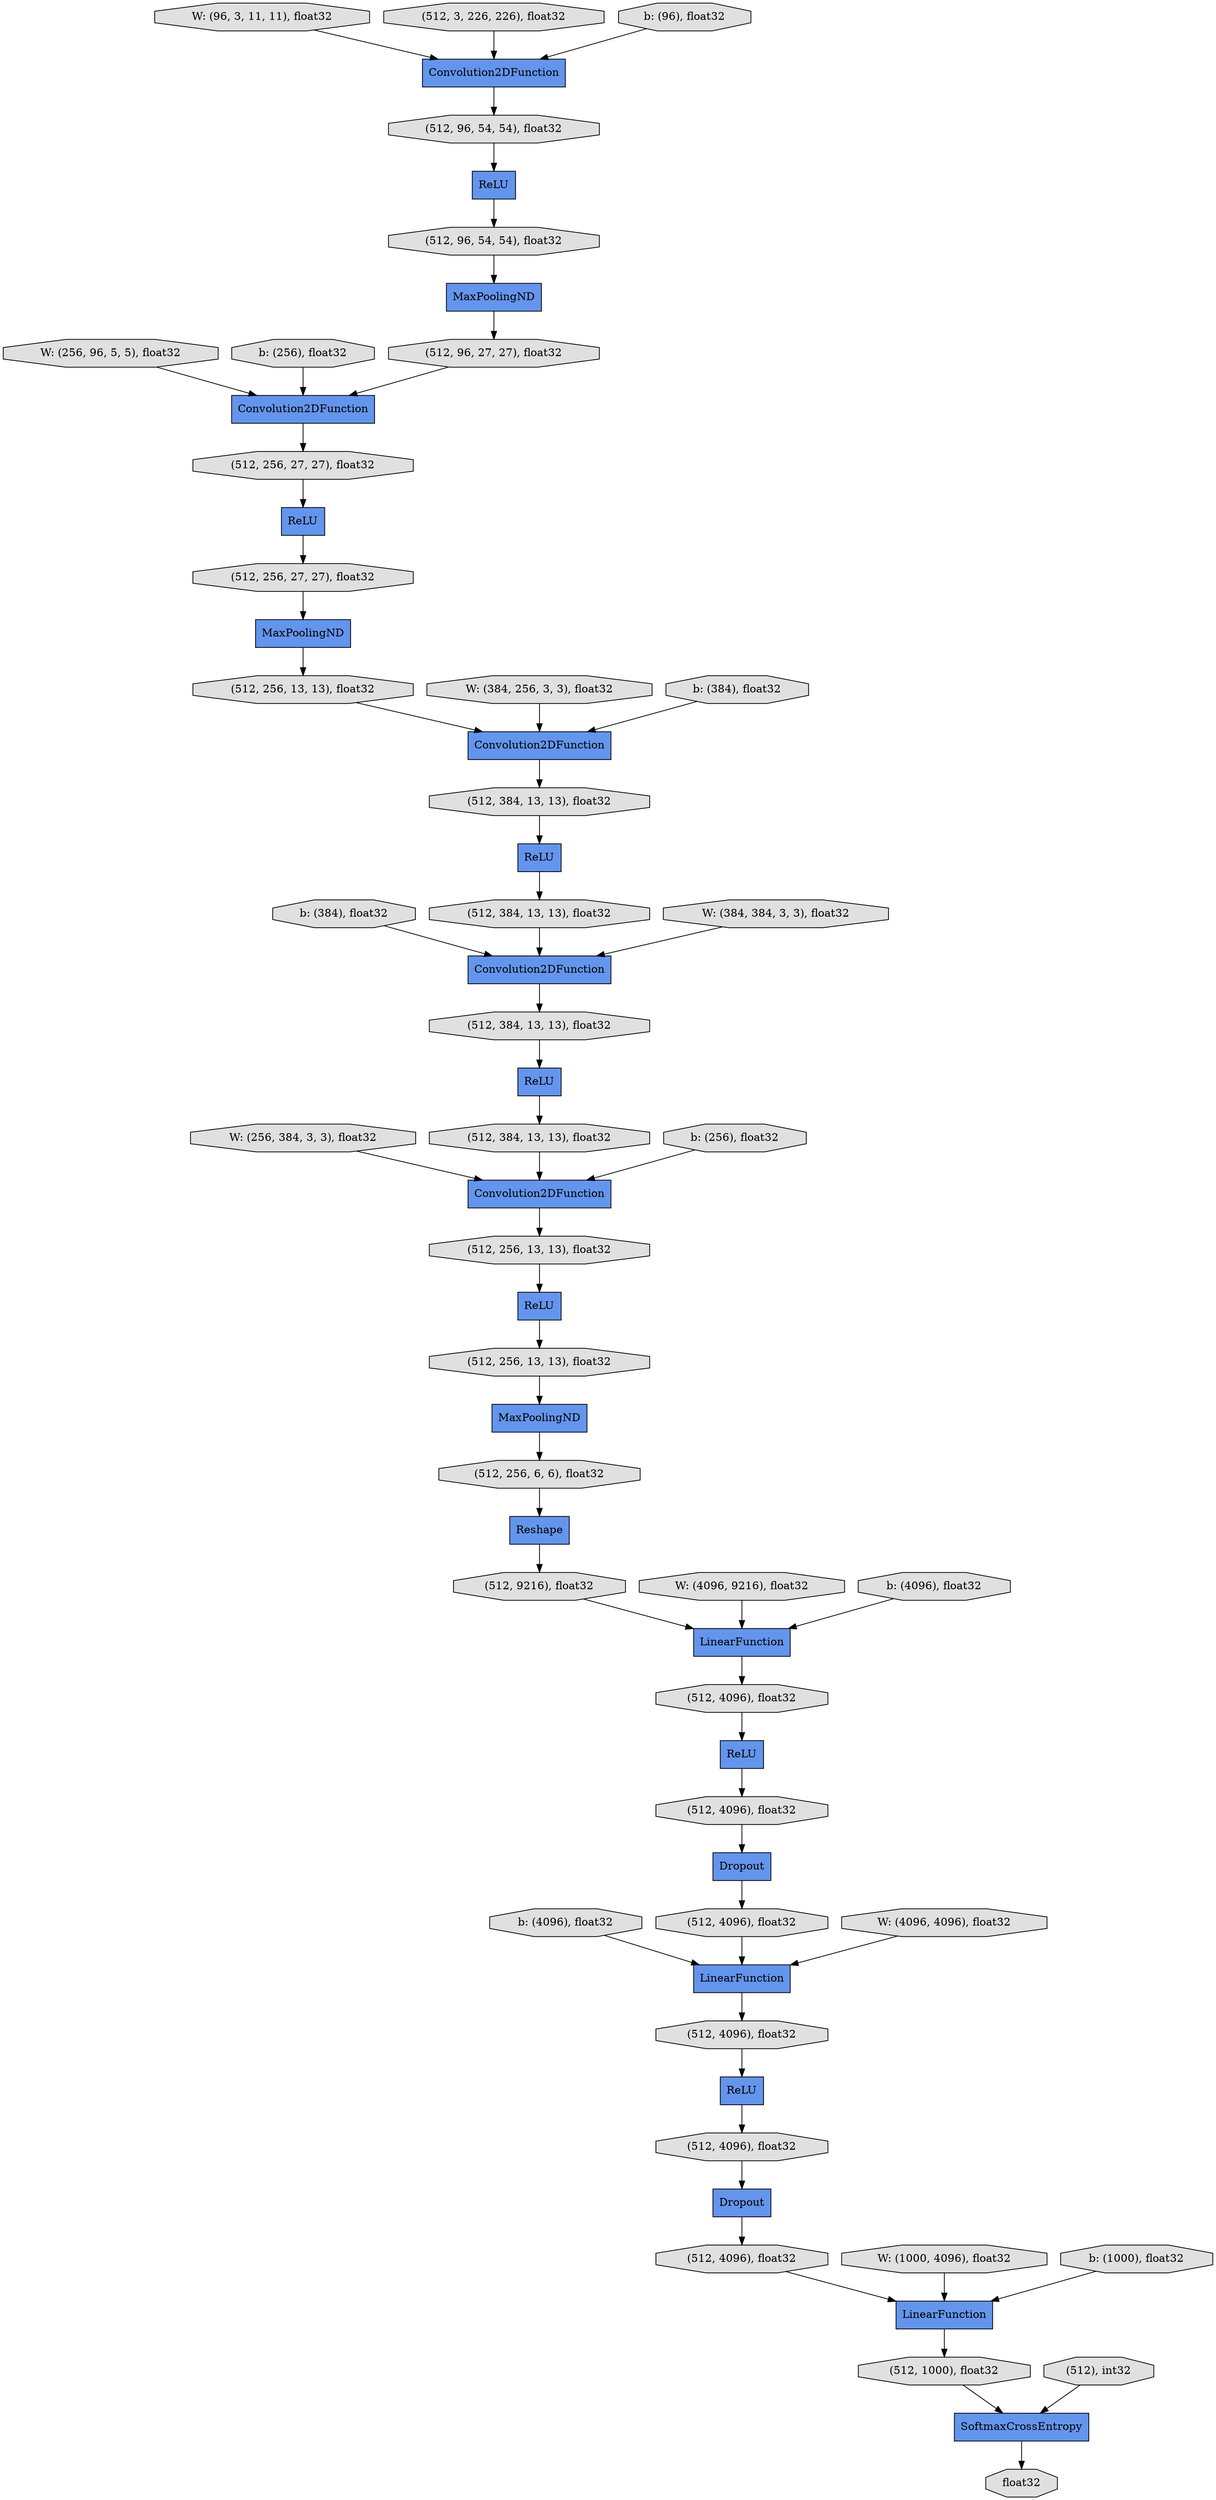 digraph graphname{rankdir=TB;47212635320400 [label="b: (4096), float32",shape="octagon",fillcolor="#E0E0E0",style="filled"];47214054754384 [label="ReLU",shape="record",fillcolor="#6495ED",style="filled"];47212635293776 [label="b: (384), float32",shape="octagon",fillcolor="#E0E0E0",style="filled"];47214033137808 [label="(512, 4096), float32",shape="octagon",fillcolor="#E0E0E0",style="filled"];47214054754448 [label="(512, 384, 13, 13), float32",shape="octagon",fillcolor="#E0E0E0",style="filled"];47214054191312 [label="SoftmaxCrossEntropy",shape="record",fillcolor="#6495ED",style="filled"];47214033033424 [label="(512), int32",shape="octagon",fillcolor="#E0E0E0",style="filled"];47212635320720 [label="W: (1000, 4096), float32",shape="octagon",fillcolor="#E0E0E0",style="filled"];47212635294096 [label="W: (256, 384, 3, 3), float32",shape="octagon",fillcolor="#E0E0E0",style="filled"];47214054214096 [label="ReLU",shape="record",fillcolor="#6495ED",style="filled"];47214054754768 [label="(512, 384, 13, 13), float32",shape="octagon",fillcolor="#E0E0E0",style="filled"];47212440105424 [label="W: (96, 3, 11, 11), float32",shape="octagon",fillcolor="#E0E0E0",style="filled"];47214054679056 [label="LinearFunction",shape="record",fillcolor="#6495ED",style="filled"];47214033138192 [label="(512, 9216), float32",shape="octagon",fillcolor="#E0E0E0",style="filled"];47214054214160 [label="(512, 256, 13, 13), float32",shape="octagon",fillcolor="#E0E0E0",style="filled"];47214054754832 [label="(512, 256, 13, 13), float32",shape="octagon",fillcolor="#E0E0E0",style="filled"];47214054754896 [label="ReLU",shape="record",fillcolor="#6495ED",style="filled"];47212635292176 [label="W: (256, 96, 5, 5), float32",shape="octagon",fillcolor="#E0E0E0",style="filled"];47214033138320 [label="Dropout",shape="record",fillcolor="#6495ED",style="filled"];47214054312592 [label="(512, 256, 6, 6), float32",shape="octagon",fillcolor="#E0E0E0",style="filled"];47214033138384 [label="(512, 4096), float32",shape="octagon",fillcolor="#E0E0E0",style="filled"];47214054679248 [label="(512, 384, 13, 13), float32",shape="octagon",fillcolor="#E0E0E0",style="filled"];47212635294416 [label="b: (256), float32",shape="octagon",fillcolor="#E0E0E0",style="filled"];47214054437584 [label="Convolution2DFunction",shape="record",fillcolor="#6495ED",style="filled"];47212635321104 [label="b: (1000), float32",shape="octagon",fillcolor="#E0E0E0",style="filled"];47214054679312 [label="Dropout",shape="record",fillcolor="#6495ED",style="filled"];47214054755088 [label="Convolution2DFunction",shape="record",fillcolor="#6495ED",style="filled"];47214054753040 [label="(512, 96, 54, 54), float32",shape="octagon",fillcolor="#E0E0E0",style="filled"];47214033138512 [label="(512, 4096), float32",shape="octagon",fillcolor="#E0E0E0",style="filled"];47212635292496 [label="b: (256), float32",shape="octagon",fillcolor="#E0E0E0",style="filled"];47214033138576 [label="(512, 4096), float32",shape="octagon",fillcolor="#E0E0E0",style="filled"];47214054755216 [label="MaxPoolingND",shape="record",fillcolor="#6495ED",style="filled"];47212635423632 [label="Convolution2DFunction",shape="record",fillcolor="#6495ED",style="filled"];47214033034192 [label="(512, 4096), float32",shape="octagon",fillcolor="#E0E0E0",style="filled"];47214032921552 [label="ReLU",shape="record",fillcolor="#6495ED",style="filled"];47212635294736 [label="W: (4096, 9216), float32",shape="octagon",fillcolor="#E0E0E0",style="filled"];47212635423760 [label="MaxPoolingND",shape="record",fillcolor="#6495ED",style="filled"];47214033138768 [label="LinearFunction",shape="record",fillcolor="#6495ED",style="filled"];47214054755408 [label="(512, 384, 13, 13), float32",shape="octagon",fillcolor="#E0E0E0",style="filled"];47212635292816 [label="W: (384, 256, 3, 3), float32",shape="octagon",fillcolor="#E0E0E0",style="filled"];47212434750608 [label="ReLU",shape="record",fillcolor="#6495ED",style="filled"];47214054755536 [label="Convolution2DFunction",shape="record",fillcolor="#6495ED",style="filled"];47214033034576 [label="(512, 1000), float32",shape="octagon",fillcolor="#E0E0E0",style="filled"];47212635323728 [label="float32",shape="octagon",fillcolor="#E0E0E0",style="filled"];47212635295056 [label="b: (4096), float32",shape="octagon",fillcolor="#E0E0E0",style="filled"];47214054755664 [label="(512, 3, 226, 226), float32",shape="octagon",fillcolor="#E0E0E0",style="filled"];47214054755728 [label="(512, 96, 54, 54), float32",shape="octagon",fillcolor="#E0E0E0",style="filled"];47212635293136 [label="b: (384), float32",shape="octagon",fillcolor="#E0E0E0",style="filled"];47214054755792 [label="(512, 256, 27, 27), float32",shape="octagon",fillcolor="#E0E0E0",style="filled"];47214054755856 [label="Convolution2DFunction",shape="record",fillcolor="#6495ED",style="filled"];47214054438480 [label="MaxPoolingND",shape="record",fillcolor="#6495ED",style="filled"];47214054755984 [label="ReLU",shape="record",fillcolor="#6495ED",style="filled"];47212635295440 [label="W: (4096, 4096), float32",shape="octagon",fillcolor="#E0E0E0",style="filled"];47214054756048 [label="(512, 256, 27, 27), float32",shape="octagon",fillcolor="#E0E0E0",style="filled"];47212635234192 [label="b: (96), float32",shape="octagon",fillcolor="#E0E0E0",style="filled"];47212430440208 [label="ReLU",shape="record",fillcolor="#6495ED",style="filled"];47214054311696 [label="LinearFunction",shape="record",fillcolor="#6495ED",style="filled"];47212635293456 [label="W: (384, 384, 3, 3), float32",shape="octagon",fillcolor="#E0E0E0",style="filled"];47214054756112 [label="(512, 96, 27, 27), float32",shape="octagon",fillcolor="#E0E0E0",style="filled"];47214054213584 [label="(512, 256, 13, 13), float32",shape="octagon",fillcolor="#E0E0E0",style="filled"];47214054680464 [label="Reshape",shape="record",fillcolor="#6495ED",style="filled"];47214033033168 [label="(512, 4096), float32",shape="octagon",fillcolor="#E0E0E0",style="filled"];47212434750608 -> 47214054756048;47214032921552 -> 47214054753040;47214033033424 -> 47214054191312;47212430440208 -> 47214033034192;47214054214096 -> 47214033137808;47214054679056 -> 47214033138384;47212635295056 -> 47214054679056;47214054755792 -> 47212434750608;47212635292176 -> 47214054437584;47212635295440 -> 47214054311696;47214054311696 -> 47214033138576;47214054680464 -> 47214033138192;47212635293136 -> 47214054755536;47214054437584 -> 47214054755792;47214054438480 -> 47214054754832;47214033033168 -> 47214033138768;47212635292496 -> 47214054437584;47212635321104 -> 47214033138768;47214054679248 -> 47214054755856;47212635294416 -> 47214054755856;47214054755088 -> 47214054755408;47212635293776 -> 47214054755088;47214054754768 -> 47214054755984;47214054754832 -> 47214054755536;47214054753040 -> 47212635423760;47212635423632 -> 47214054755728;47214054679312 -> 47214033138512;47212635294096 -> 47214054755856;47214033138512 -> 47214054311696;47212440105424 -> 47212635423632;47214054755216 -> 47214054312592;47214054755856 -> 47214054214160;47214054755664 -> 47212635423632;47214054755408 -> 47214054754896;47212635320720 -> 47214033138768;47214033034192 -> 47214033138320;47214054754896 -> 47214054679248;47214054755984 -> 47214054754448;47212635234192 -> 47212635423632;47214033138320 -> 47214033033168;47214054214160 -> 47214054754384;47214033138768 -> 47214033034576;47214033137808 -> 47214054679312;47214033138384 -> 47214054214096;47214054754448 -> 47214054755088;47214054213584 -> 47214054755216;47214054756112 -> 47214054437584;47214054191312 -> 47212635323728;47214033034576 -> 47214054191312;47212635294736 -> 47214054679056;47214054312592 -> 47214054680464;47214054754384 -> 47214054213584;47212635292816 -> 47214054755536;47214054755728 -> 47214032921552;47214033138576 -> 47212430440208;47212635293456 -> 47214054755088;47212635320400 -> 47214054311696;47214054756048 -> 47214054438480;47212635423760 -> 47214054756112;47214054755536 -> 47214054754768;47214033138192 -> 47214054679056;}